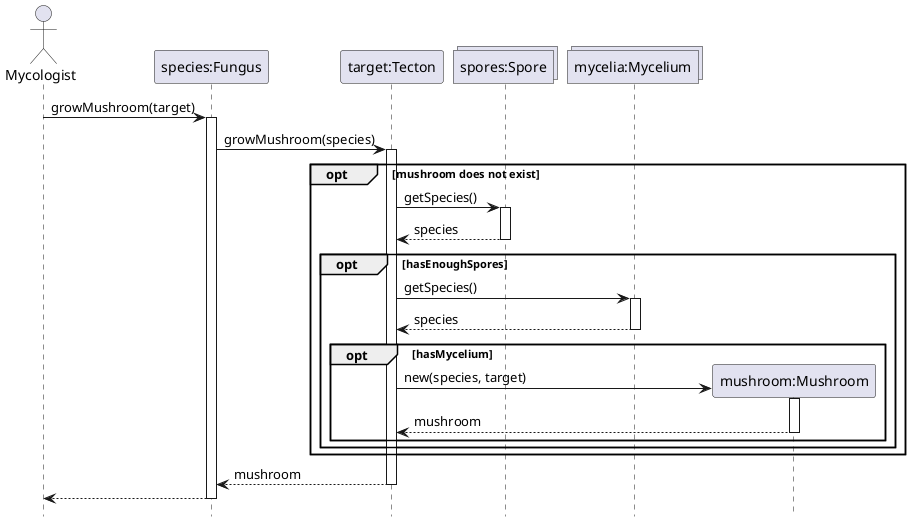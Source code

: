 @startuml Fungus/grow-mushroom
hide footbox

actor Mycologist
participant "species:Fungus" as fungus
participant "target:Tecton" as target
collections "spores:Spore" as spore
collections "mycelia:Mycelium" as mycelium
participant "mushroom:Mushroom" as mushroom

Mycologist -> fungus : growMushroom(target)
activate fungus

fungus -> target: growMushroom(species)
activate target

opt mushroom does not exist
    target -> spore : getSpecies()
    activate spore
    return species

    opt hasEnoughSpores
        target -> mycelium : getSpecies()
        activate mycelium
        return species
        opt hasMycelium
            create mushroom
            target -> mushroom : new(species, target)
            activate mushroom
            return mushroom
        end
    end
end
return mushroom

return

@enduml
